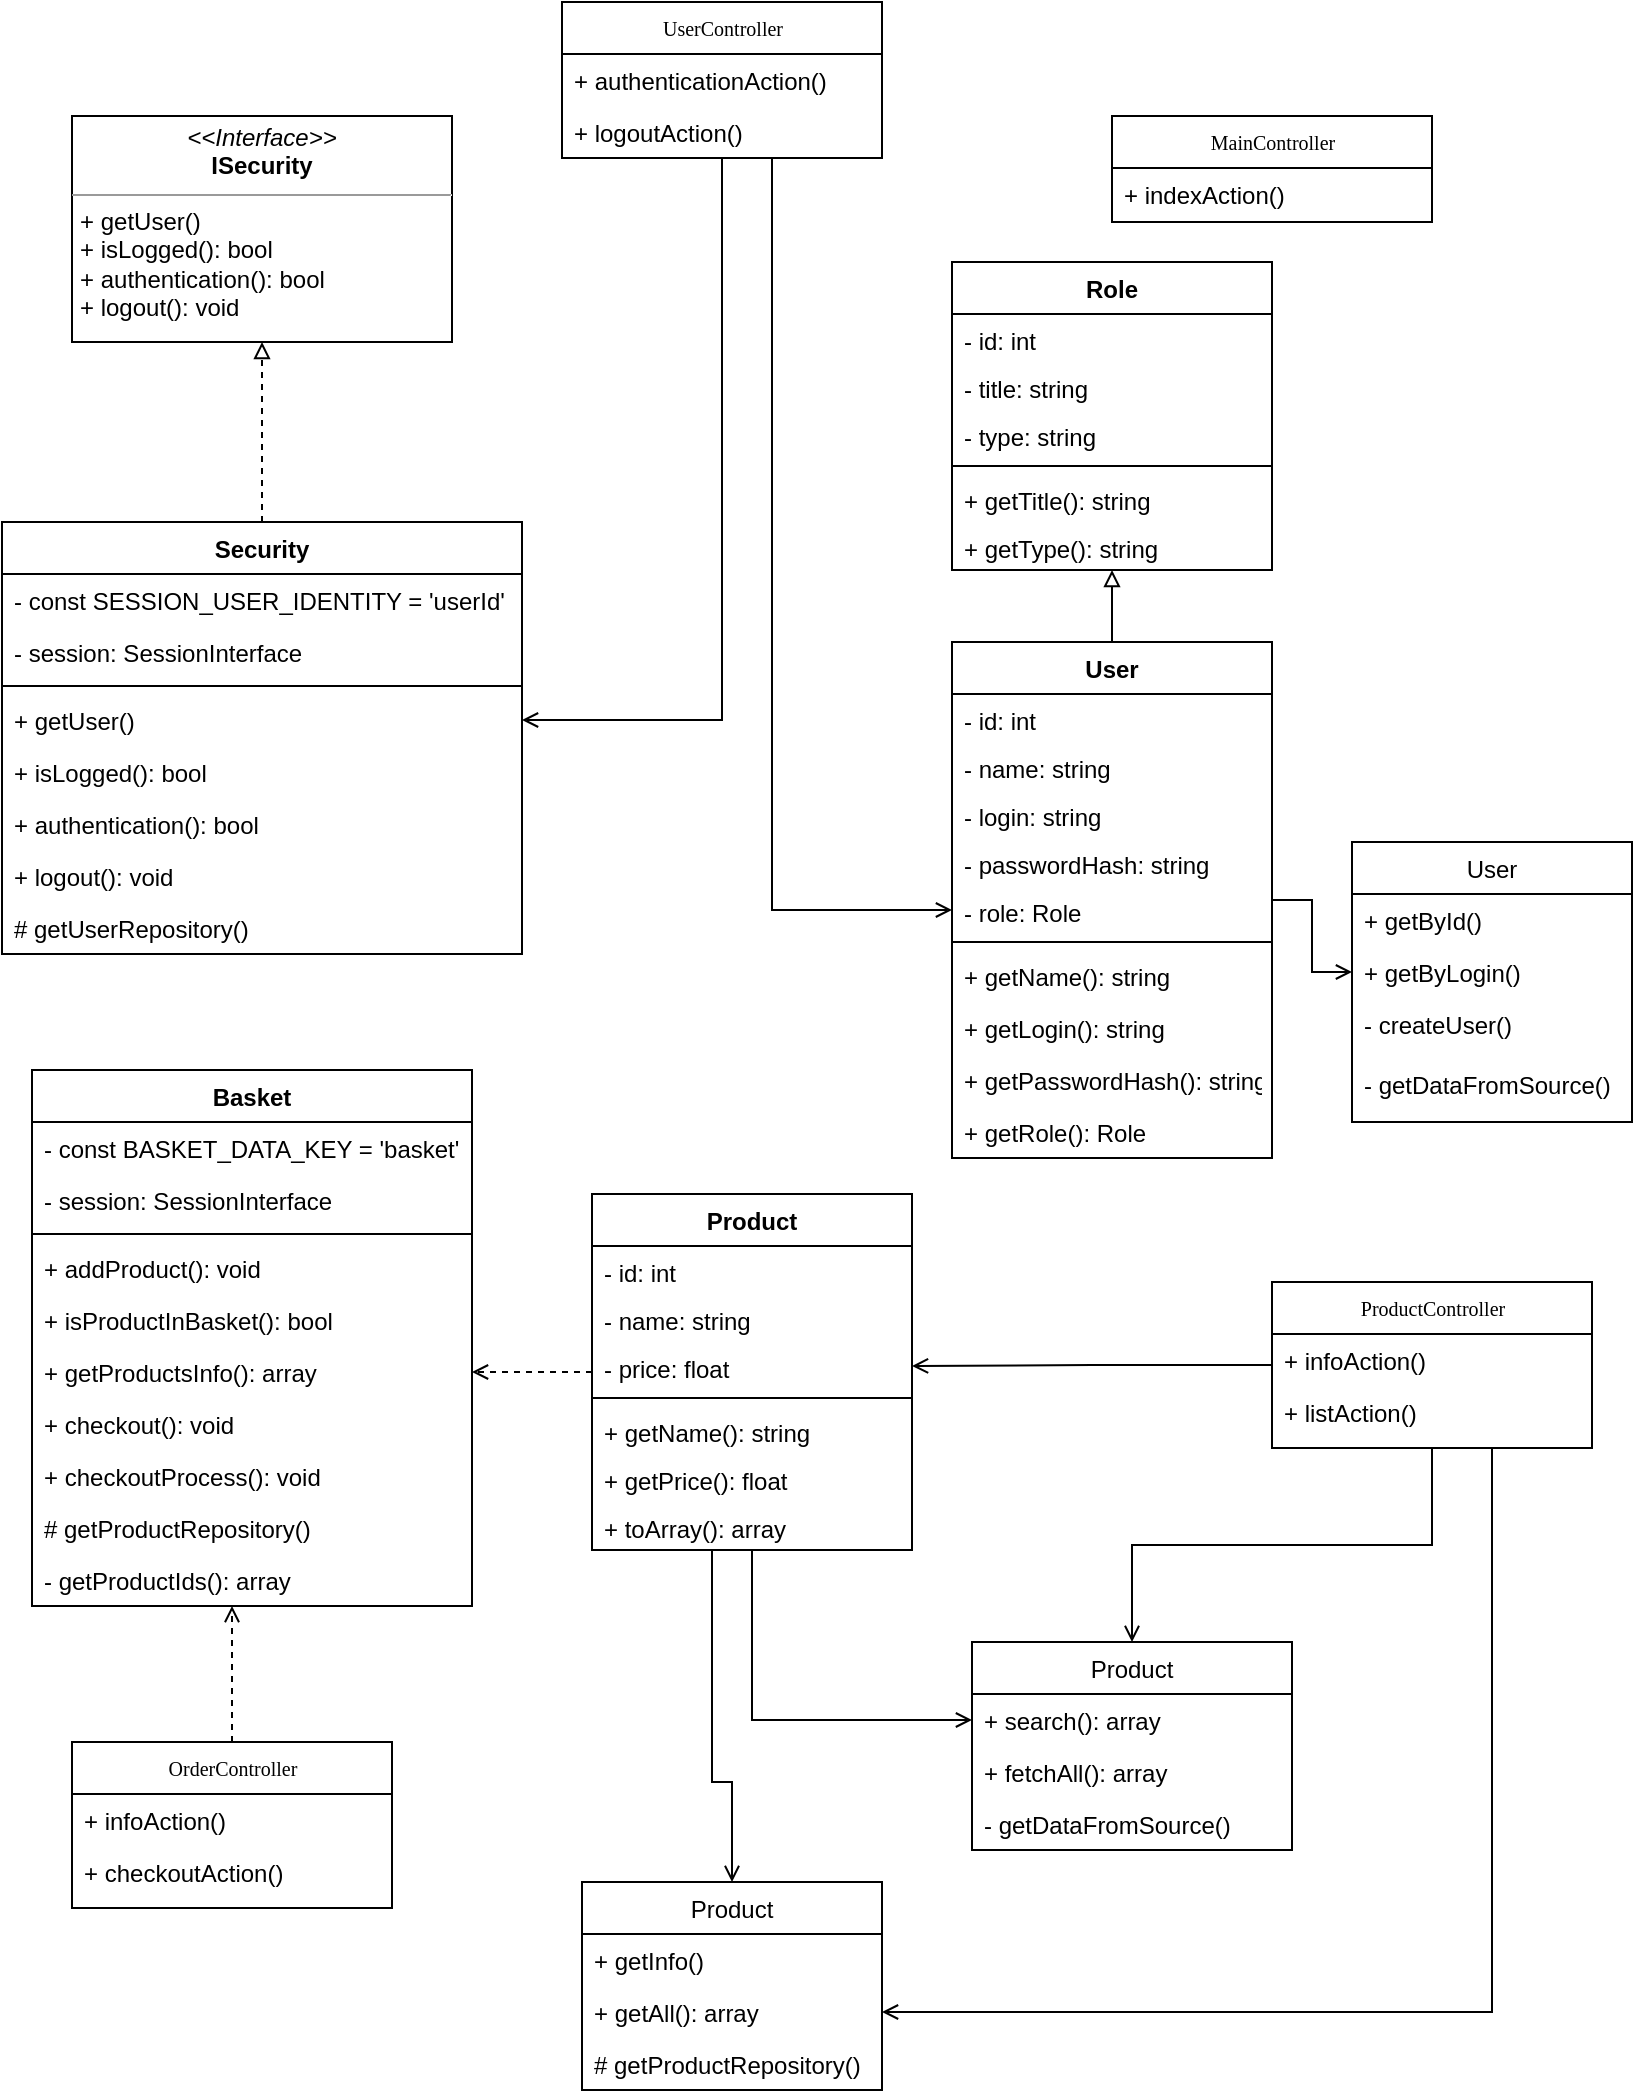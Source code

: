 <mxfile version="14.3.1" type="github">
  <diagram name="Page-1" id="c4acf3e9-155e-7222-9cf6-157b1a14988f">
    <mxGraphModel dx="1038" dy="532" grid="1" gridSize="10" guides="1" tooltips="1" connect="1" arrows="1" fold="1" page="1" pageScale="1" pageWidth="850" pageHeight="1100" background="#ffffff" math="0" shadow="0">
      <root>
        <mxCell id="0" />
        <mxCell id="1" parent="0" />
        <mxCell id="8NRc52Uxz8B7yWI2qlzn-86" value="" style="edgeStyle=orthogonalEdgeStyle;rounded=0;orthogonalLoop=1;jettySize=auto;html=1;endArrow=open;endFill=0;entryX=1;entryY=0.5;entryDx=0;entryDy=0;" parent="1" source="17acba5748e5396b-20" target="8NRc52Uxz8B7yWI2qlzn-34" edge="1">
          <mxGeometry relative="1" as="geometry">
            <Array as="points">
              <mxPoint x="385" y="389" />
            </Array>
          </mxGeometry>
        </mxCell>
        <mxCell id="mBPvuGCudgX4nE0HCD5w-24" value="" style="edgeStyle=orthogonalEdgeStyle;rounded=0;orthogonalLoop=1;jettySize=auto;html=1;endArrow=open;endFill=0;entryX=0;entryY=0.5;entryDx=0;entryDy=0;" edge="1" parent="1" source="17acba5748e5396b-20" target="8NRc52Uxz8B7yWI2qlzn-68">
          <mxGeometry relative="1" as="geometry">
            <mxPoint x="345" y="197" as="targetPoint" />
            <Array as="points">
              <mxPoint x="410" y="484" />
            </Array>
          </mxGeometry>
        </mxCell>
        <mxCell id="17acba5748e5396b-20" value="&lt;font style=&quot;vertical-align: inherit&quot;&gt;&lt;font style=&quot;vertical-align: inherit&quot;&gt;UserController&lt;/font&gt;&lt;/font&gt;" style="swimlane;html=1;fontStyle=0;childLayout=stackLayout;horizontal=1;startSize=26;fillColor=none;horizontalStack=0;resizeParent=1;resizeLast=0;collapsible=1;marginBottom=0;swimlaneFillColor=#ffffff;rounded=0;shadow=0;comic=0;labelBackgroundColor=none;strokeWidth=1;fontFamily=Verdana;fontSize=10;align=center;" parent="1" vertex="1">
          <mxGeometry x="305" y="30" width="160" height="78" as="geometry" />
        </mxCell>
        <mxCell id="17acba5748e5396b-21" value="&lt;font style=&quot;vertical-align: inherit&quot;&gt;&lt;font style=&quot;vertical-align: inherit&quot;&gt;+ authenticationAction()&lt;/font&gt;&lt;/font&gt;" style="text;html=1;strokeColor=none;fillColor=none;align=left;verticalAlign=top;spacingLeft=4;spacingRight=4;whiteSpace=wrap;overflow=hidden;rotatable=0;points=[[0,0.5],[1,0.5]];portConstraint=eastwest;" parent="17acba5748e5396b-20" vertex="1">
          <mxGeometry y="26" width="160" height="26" as="geometry" />
        </mxCell>
        <mxCell id="17acba5748e5396b-24" value="&lt;font style=&quot;vertical-align: inherit&quot;&gt;&lt;font style=&quot;vertical-align: inherit&quot;&gt;&lt;font style=&quot;vertical-align: inherit&quot;&gt;&lt;font style=&quot;vertical-align: inherit&quot;&gt;+&amp;nbsp;logoutAction()&lt;/font&gt;&lt;/font&gt;&lt;/font&gt;&lt;/font&gt;" style="text;html=1;strokeColor=none;fillColor=none;align=left;verticalAlign=top;spacingLeft=4;spacingRight=4;whiteSpace=wrap;overflow=hidden;rotatable=0;points=[[0,0.5],[1,0.5]];portConstraint=eastwest;" parent="17acba5748e5396b-20" vertex="1">
          <mxGeometry y="52" width="160" height="26" as="geometry" />
        </mxCell>
        <mxCell id="17acba5748e5396b-30" value="&lt;font style=&quot;vertical-align: inherit&quot;&gt;&lt;font style=&quot;vertical-align: inherit&quot;&gt;MainController&lt;/font&gt;&lt;/font&gt;" style="swimlane;html=1;fontStyle=0;childLayout=stackLayout;horizontal=1;startSize=26;fillColor=none;horizontalStack=0;resizeParent=1;resizeLast=0;collapsible=1;marginBottom=0;swimlaneFillColor=#ffffff;rounded=0;shadow=0;comic=0;labelBackgroundColor=none;strokeWidth=1;fontFamily=Verdana;fontSize=10;align=center;" parent="1" vertex="1">
          <mxGeometry x="580" y="87" width="160" height="53" as="geometry" />
        </mxCell>
        <mxCell id="17acba5748e5396b-31" value="&lt;font style=&quot;vertical-align: inherit&quot;&gt;&lt;font style=&quot;vertical-align: inherit&quot;&gt;&lt;font style=&quot;vertical-align: inherit&quot;&gt;&lt;font style=&quot;vertical-align: inherit&quot;&gt;+&amp;nbsp;indexAction()&lt;/font&gt;&lt;/font&gt;&lt;/font&gt;&lt;/font&gt;" style="text;html=1;strokeColor=none;fillColor=none;align=left;verticalAlign=top;spacingLeft=4;spacingRight=4;whiteSpace=wrap;overflow=hidden;rotatable=0;points=[[0,0.5],[1,0.5]];portConstraint=eastwest;" parent="17acba5748e5396b-30" vertex="1">
          <mxGeometry y="26" width="160" height="26" as="geometry" />
        </mxCell>
        <mxCell id="8NRc52Uxz8B7yWI2qlzn-90" value="" style="edgeStyle=orthogonalEdgeStyle;rounded=0;orthogonalLoop=1;jettySize=auto;html=1;endArrow=open;endFill=0;entryX=1;entryY=0.5;entryDx=0;entryDy=0;" parent="1" source="17acba5748e5396b-44" target="8NRc52Uxz8B7yWI2qlzn-81" edge="1">
          <mxGeometry relative="1" as="geometry">
            <Array as="points">
              <mxPoint x="770" y="1035" />
            </Array>
          </mxGeometry>
        </mxCell>
        <mxCell id="mBPvuGCudgX4nE0HCD5w-11" value="" style="edgeStyle=orthogonalEdgeStyle;rounded=0;orthogonalLoop=1;jettySize=auto;html=1;endArrow=open;endFill=0;entryX=1;entryY=0.5;entryDx=0;entryDy=0;" edge="1" parent="1" source="17acba5748e5396b-44" target="8NRc52Uxz8B7yWI2qlzn-59">
          <mxGeometry relative="1" as="geometry" />
        </mxCell>
        <mxCell id="mBPvuGCudgX4nE0HCD5w-15" value="" style="edgeStyle=orthogonalEdgeStyle;rounded=0;orthogonalLoop=1;jettySize=auto;html=1;endArrow=open;endFill=0;entryX=0.5;entryY=0;entryDx=0;entryDy=0;" edge="1" parent="1" source="17acba5748e5396b-44" target="8NRc52Uxz8B7yWI2qlzn-16">
          <mxGeometry relative="1" as="geometry" />
        </mxCell>
        <mxCell id="17acba5748e5396b-44" value="&lt;font style=&quot;vertical-align: inherit&quot;&gt;&lt;font style=&quot;vertical-align: inherit&quot;&gt;ProductController&lt;/font&gt;&lt;/font&gt;" style="swimlane;html=1;fontStyle=0;childLayout=stackLayout;horizontal=1;startSize=26;fillColor=none;horizontalStack=0;resizeParent=1;resizeLast=0;collapsible=1;marginBottom=0;swimlaneFillColor=#ffffff;rounded=0;shadow=0;comic=0;labelBackgroundColor=none;strokeWidth=1;fontFamily=Verdana;fontSize=10;align=center;" parent="1" vertex="1">
          <mxGeometry x="660" y="670" width="160" height="83" as="geometry" />
        </mxCell>
        <mxCell id="17acba5748e5396b-45" value="&lt;font style=&quot;vertical-align: inherit&quot;&gt;&lt;font style=&quot;vertical-align: inherit&quot;&gt;+&amp;nbsp;infoAction()&lt;/font&gt;&lt;/font&gt;" style="text;html=1;strokeColor=none;fillColor=none;align=left;verticalAlign=top;spacingLeft=4;spacingRight=4;whiteSpace=wrap;overflow=hidden;rotatable=0;points=[[0,0.5],[1,0.5]];portConstraint=eastwest;" parent="17acba5748e5396b-44" vertex="1">
          <mxGeometry y="26" width="160" height="26" as="geometry" />
        </mxCell>
        <mxCell id="17acba5748e5396b-47" value="&lt;font style=&quot;vertical-align: inherit&quot;&gt;&lt;font style=&quot;vertical-align: inherit&quot;&gt;+&amp;nbsp;listAction()&lt;/font&gt;&lt;/font&gt;" style="text;html=1;strokeColor=none;fillColor=none;align=left;verticalAlign=top;spacingLeft=4;spacingRight=4;whiteSpace=wrap;overflow=hidden;rotatable=0;points=[[0,0.5],[1,0.5]];portConstraint=eastwest;" parent="17acba5748e5396b-44" vertex="1">
          <mxGeometry y="52" width="160" height="26" as="geometry" />
        </mxCell>
        <mxCell id="5d2195bd80daf111-18" value="&lt;p style=&quot;margin: 0px ; margin-top: 4px ; text-align: center&quot;&gt;&lt;i&gt;&amp;lt;&amp;lt;Interface&amp;gt;&amp;gt;&lt;/i&gt;&lt;br&gt;&lt;b&gt;ISecurity&lt;/b&gt;&lt;/p&gt;&lt;hr size=&quot;1&quot;&gt;&lt;p style=&quot;margin: 0px ; margin-left: 4px&quot;&gt;+ getUser()&lt;br&gt;+ isLogged(): bool&lt;/p&gt;&lt;p style=&quot;margin: 0px ; margin-left: 4px&quot;&gt;+ authentication(): bool&lt;br&gt;&lt;/p&gt;&lt;p style=&quot;margin: 0px ; margin-left: 4px&quot;&gt;+&amp;nbsp;logout(): void&lt;/p&gt;" style="verticalAlign=top;align=left;overflow=fill;fontSize=12;fontFamily=Helvetica;html=1;rounded=0;shadow=0;comic=0;labelBackgroundColor=none;strokeWidth=1" parent="1" vertex="1">
          <mxGeometry x="60" y="87" width="190" height="113" as="geometry" />
        </mxCell>
        <mxCell id="mBPvuGCudgX4nE0HCD5w-2" value="" style="edgeStyle=orthogonalEdgeStyle;rounded=0;orthogonalLoop=1;jettySize=auto;html=1;entryX=0;entryY=0.5;entryDx=0;entryDy=0;endArrow=open;endFill=0;exitX=0;exitY=0;exitDx=0;exitDy=0;" edge="1" parent="1" source="mBPvuGCudgX4nE0HCD5w-10" target="8NRc52Uxz8B7yWI2qlzn-17">
          <mxGeometry relative="1" as="geometry">
            <Array as="points">
              <mxPoint x="400" y="889" />
            </Array>
          </mxGeometry>
        </mxCell>
        <mxCell id="mBPvuGCudgX4nE0HCD5w-9" value="" style="edgeStyle=orthogonalEdgeStyle;rounded=0;orthogonalLoop=1;jettySize=auto;html=1;endArrow=open;endFill=0;entryX=1;entryY=0.5;entryDx=0;entryDy=0;dashed=1;" edge="1" parent="1" source="8NRc52Uxz8B7yWI2qlzn-4" target="8NRc52Uxz8B7yWI2qlzn-75">
          <mxGeometry relative="1" as="geometry" />
        </mxCell>
        <mxCell id="mBPvuGCudgX4nE0HCD5w-21" value="" style="edgeStyle=orthogonalEdgeStyle;rounded=0;orthogonalLoop=1;jettySize=auto;html=1;endArrow=open;endFill=0;entryX=0.5;entryY=0;entryDx=0;entryDy=0;" edge="1" parent="1" source="8NRc52Uxz8B7yWI2qlzn-4" target="8NRc52Uxz8B7yWI2qlzn-79">
          <mxGeometry relative="1" as="geometry">
            <mxPoint x="390" y="987" as="targetPoint" />
            <Array as="points">
              <mxPoint x="380" y="920" />
              <mxPoint x="390" y="920" />
            </Array>
          </mxGeometry>
        </mxCell>
        <mxCell id="8NRc52Uxz8B7yWI2qlzn-4" value="Product" style="swimlane;fontStyle=1;align=center;verticalAlign=top;childLayout=stackLayout;horizontal=1;startSize=26;horizontalStack=0;resizeParent=1;resizeParentMax=0;resizeLast=0;collapsible=1;marginBottom=0;" parent="1" vertex="1">
          <mxGeometry x="320" y="626" width="160" height="178" as="geometry" />
        </mxCell>
        <mxCell id="8NRc52Uxz8B7yWI2qlzn-5" value="- id: int" style="text;strokeColor=none;fillColor=none;align=left;verticalAlign=top;spacingLeft=4;spacingRight=4;overflow=hidden;rotatable=0;points=[[0,0.5],[1,0.5]];portConstraint=eastwest;" parent="8NRc52Uxz8B7yWI2qlzn-4" vertex="1">
          <mxGeometry y="26" width="160" height="24" as="geometry" />
        </mxCell>
        <mxCell id="8NRc52Uxz8B7yWI2qlzn-60" value="- name: string" style="text;strokeColor=none;fillColor=none;align=left;verticalAlign=top;spacingLeft=4;spacingRight=4;overflow=hidden;rotatable=0;points=[[0,0.5],[1,0.5]];portConstraint=eastwest;" parent="8NRc52Uxz8B7yWI2qlzn-4" vertex="1">
          <mxGeometry y="50" width="160" height="24" as="geometry" />
        </mxCell>
        <mxCell id="8NRc52Uxz8B7yWI2qlzn-59" value="- price: float" style="text;strokeColor=none;fillColor=none;align=left;verticalAlign=top;spacingLeft=4;spacingRight=4;overflow=hidden;rotatable=0;points=[[0,0.5],[1,0.5]];portConstraint=eastwest;" parent="8NRc52Uxz8B7yWI2qlzn-4" vertex="1">
          <mxGeometry y="74" width="160" height="24" as="geometry" />
        </mxCell>
        <mxCell id="8NRc52Uxz8B7yWI2qlzn-6" value="" style="line;strokeWidth=1;fillColor=none;align=left;verticalAlign=middle;spacingTop=-1;spacingLeft=3;spacingRight=3;rotatable=0;labelPosition=right;points=[];portConstraint=eastwest;" parent="8NRc52Uxz8B7yWI2qlzn-4" vertex="1">
          <mxGeometry y="98" width="160" height="8" as="geometry" />
        </mxCell>
        <mxCell id="8NRc52Uxz8B7yWI2qlzn-7" value="+ getName(): string" style="text;strokeColor=none;fillColor=none;align=left;verticalAlign=top;spacingLeft=4;spacingRight=4;overflow=hidden;rotatable=0;points=[[0,0.5],[1,0.5]];portConstraint=eastwest;" parent="8NRc52Uxz8B7yWI2qlzn-4" vertex="1">
          <mxGeometry y="106" width="160" height="24" as="geometry" />
        </mxCell>
        <mxCell id="8NRc52Uxz8B7yWI2qlzn-63" value="+ getPrice(): float" style="text;strokeColor=none;fillColor=none;align=left;verticalAlign=top;spacingLeft=4;spacingRight=4;overflow=hidden;rotatable=0;points=[[0,0.5],[1,0.5]];portConstraint=eastwest;" parent="8NRc52Uxz8B7yWI2qlzn-4" vertex="1">
          <mxGeometry y="130" width="160" height="24" as="geometry" />
        </mxCell>
        <mxCell id="8NRc52Uxz8B7yWI2qlzn-62" value="+ toArray(): array" style="text;strokeColor=none;fillColor=none;align=left;verticalAlign=top;spacingLeft=4;spacingRight=4;overflow=hidden;rotatable=0;points=[[0,0.5],[1,0.5]];portConstraint=eastwest;" parent="8NRc52Uxz8B7yWI2qlzn-4" vertex="1">
          <mxGeometry y="154" width="160" height="24" as="geometry" />
        </mxCell>
        <mxCell id="mBPvuGCudgX4nE0HCD5w-10" value="" style="whiteSpace=wrap;html=1;rounded=0;shadow=0;fontFamily=Verdana;fontSize=10;fontStyle=0;strokeWidth=1;fillColor=none;swimlaneFillColor=#ffffff;startSize=26;comic=0;" vertex="1" parent="8NRc52Uxz8B7yWI2qlzn-4">
          <mxGeometry y="178" width="160" as="geometry" />
        </mxCell>
        <mxCell id="mBPvuGCudgX4nE0HCD5w-19" value="" style="whiteSpace=wrap;html=1;rounded=0;shadow=0;fontFamily=Verdana;fontSize=10;fontStyle=0;strokeWidth=1;fillColor=none;swimlaneFillColor=#ffffff;startSize=26;comic=0;" vertex="1" parent="8NRc52Uxz8B7yWI2qlzn-4">
          <mxGeometry y="178" width="160" as="geometry" />
        </mxCell>
        <mxCell id="mBPvuGCudgX4nE0HCD5w-16" value="" style="whiteSpace=wrap;html=1;rounded=0;shadow=0;fontFamily=Verdana;fontSize=10;fontStyle=0;strokeWidth=1;fillColor=none;swimlaneFillColor=#ffffff;startSize=26;comic=0;" vertex="1" parent="8NRc52Uxz8B7yWI2qlzn-4">
          <mxGeometry y="178" width="160" as="geometry" />
        </mxCell>
        <mxCell id="8NRc52Uxz8B7yWI2qlzn-8" value="Role&#xa;&#xa;" style="swimlane;fontStyle=1;align=center;verticalAlign=top;childLayout=stackLayout;horizontal=1;startSize=26;horizontalStack=0;resizeParent=1;resizeParentMax=0;resizeLast=0;collapsible=1;marginBottom=0;" parent="1" vertex="1">
          <mxGeometry x="500" y="160" width="160" height="154" as="geometry" />
        </mxCell>
        <mxCell id="8NRc52Uxz8B7yWI2qlzn-9" value="- id: int" style="text;strokeColor=none;fillColor=none;align=left;verticalAlign=top;spacingLeft=4;spacingRight=4;overflow=hidden;rotatable=0;points=[[0,0.5],[1,0.5]];portConstraint=eastwest;" parent="8NRc52Uxz8B7yWI2qlzn-8" vertex="1">
          <mxGeometry y="26" width="160" height="24" as="geometry" />
        </mxCell>
        <mxCell id="8NRc52Uxz8B7yWI2qlzn-54" value="- title: string" style="text;strokeColor=none;fillColor=none;align=left;verticalAlign=top;spacingLeft=4;spacingRight=4;overflow=hidden;rotatable=0;points=[[0,0.5],[1,0.5]];portConstraint=eastwest;" parent="8NRc52Uxz8B7yWI2qlzn-8" vertex="1">
          <mxGeometry y="50" width="160" height="24" as="geometry" />
        </mxCell>
        <mxCell id="8NRc52Uxz8B7yWI2qlzn-55" value="- type: string" style="text;strokeColor=none;fillColor=none;align=left;verticalAlign=top;spacingLeft=4;spacingRight=4;overflow=hidden;rotatable=0;points=[[0,0.5],[1,0.5]];portConstraint=eastwest;" parent="8NRc52Uxz8B7yWI2qlzn-8" vertex="1">
          <mxGeometry y="74" width="160" height="24" as="geometry" />
        </mxCell>
        <mxCell id="8NRc52Uxz8B7yWI2qlzn-10" value="" style="line;strokeWidth=1;fillColor=none;align=left;verticalAlign=middle;spacingTop=-1;spacingLeft=3;spacingRight=3;rotatable=0;labelPosition=right;points=[];portConstraint=eastwest;" parent="8NRc52Uxz8B7yWI2qlzn-8" vertex="1">
          <mxGeometry y="98" width="160" height="8" as="geometry" />
        </mxCell>
        <mxCell id="8NRc52Uxz8B7yWI2qlzn-11" value="+ getTitle(): string" style="text;strokeColor=none;fillColor=none;align=left;verticalAlign=top;spacingLeft=4;spacingRight=4;overflow=hidden;rotatable=0;points=[[0,0.5],[1,0.5]];portConstraint=eastwest;" parent="8NRc52Uxz8B7yWI2qlzn-8" vertex="1">
          <mxGeometry y="106" width="160" height="24" as="geometry" />
        </mxCell>
        <mxCell id="8NRc52Uxz8B7yWI2qlzn-57" value="+ getType(): string&#xa;" style="text;strokeColor=none;fillColor=none;align=left;verticalAlign=top;spacingLeft=4;spacingRight=4;overflow=hidden;rotatable=0;points=[[0,0.5],[1,0.5]];portConstraint=eastwest;" parent="8NRc52Uxz8B7yWI2qlzn-8" vertex="1">
          <mxGeometry y="130" width="160" height="24" as="geometry" />
        </mxCell>
        <mxCell id="8NRc52Uxz8B7yWI2qlzn-84" value="" style="whiteSpace=wrap;html=1;fontStyle=1;verticalAlign=top;startSize=26;" parent="8NRc52Uxz8B7yWI2qlzn-8" vertex="1">
          <mxGeometry y="154" width="160" as="geometry" />
        </mxCell>
        <mxCell id="8NRc52Uxz8B7yWI2qlzn-85" value="" style="edgeStyle=orthogonalEdgeStyle;rounded=0;orthogonalLoop=1;jettySize=auto;html=1;endArrow=block;endFill=0;" parent="1" source="8NRc52Uxz8B7yWI2qlzn-12" target="8NRc52Uxz8B7yWI2qlzn-84" edge="1">
          <mxGeometry relative="1" as="geometry" />
        </mxCell>
        <mxCell id="mBPvuGCudgX4nE0HCD5w-7" value="" style="edgeStyle=orthogonalEdgeStyle;rounded=0;orthogonalLoop=1;jettySize=auto;html=1;endArrow=open;endFill=0;entryX=0;entryY=0.5;entryDx=0;entryDy=0;" edge="1" parent="1" source="8NRc52Uxz8B7yWI2qlzn-12" target="8NRc52Uxz8B7yWI2qlzn-22">
          <mxGeometry relative="1" as="geometry" />
        </mxCell>
        <mxCell id="8NRc52Uxz8B7yWI2qlzn-12" value="User" style="swimlane;fontStyle=1;align=center;verticalAlign=top;childLayout=stackLayout;horizontal=1;startSize=26;horizontalStack=0;resizeParent=1;resizeParentMax=0;resizeLast=0;collapsible=1;marginBottom=0;" parent="1" vertex="1">
          <mxGeometry x="500" y="350" width="160" height="258" as="geometry" />
        </mxCell>
        <mxCell id="8NRc52Uxz8B7yWI2qlzn-13" value="- id: int" style="text;strokeColor=none;fillColor=none;align=left;verticalAlign=top;spacingLeft=4;spacingRight=4;overflow=hidden;rotatable=0;points=[[0,0.5],[1,0.5]];portConstraint=eastwest;" parent="8NRc52Uxz8B7yWI2qlzn-12" vertex="1">
          <mxGeometry y="26" width="160" height="24" as="geometry" />
        </mxCell>
        <mxCell id="8NRc52Uxz8B7yWI2qlzn-66" value="- name: string" style="text;strokeColor=none;fillColor=none;align=left;verticalAlign=top;spacingLeft=4;spacingRight=4;overflow=hidden;rotatable=0;points=[[0,0.5],[1,0.5]];portConstraint=eastwest;" parent="8NRc52Uxz8B7yWI2qlzn-12" vertex="1">
          <mxGeometry y="50" width="160" height="24" as="geometry" />
        </mxCell>
        <mxCell id="8NRc52Uxz8B7yWI2qlzn-67" value="- login: string" style="text;strokeColor=none;fillColor=none;align=left;verticalAlign=top;spacingLeft=4;spacingRight=4;overflow=hidden;rotatable=0;points=[[0,0.5],[1,0.5]];portConstraint=eastwest;" parent="8NRc52Uxz8B7yWI2qlzn-12" vertex="1">
          <mxGeometry y="74" width="160" height="24" as="geometry" />
        </mxCell>
        <mxCell id="8NRc52Uxz8B7yWI2qlzn-65" value="- passwordHash: string" style="text;strokeColor=none;fillColor=none;align=left;verticalAlign=top;spacingLeft=4;spacingRight=4;overflow=hidden;rotatable=0;points=[[0,0.5],[1,0.5]];portConstraint=eastwest;" parent="8NRc52Uxz8B7yWI2qlzn-12" vertex="1">
          <mxGeometry y="98" width="160" height="24" as="geometry" />
        </mxCell>
        <mxCell id="8NRc52Uxz8B7yWI2qlzn-68" value="- role: Role&#xa;" style="text;strokeColor=none;fillColor=none;align=left;verticalAlign=top;spacingLeft=4;spacingRight=4;overflow=hidden;rotatable=0;points=[[0,0.5],[1,0.5]];portConstraint=eastwest;" parent="8NRc52Uxz8B7yWI2qlzn-12" vertex="1">
          <mxGeometry y="122" width="160" height="24" as="geometry" />
        </mxCell>
        <mxCell id="8NRc52Uxz8B7yWI2qlzn-14" value="" style="line;strokeWidth=1;fillColor=none;align=left;verticalAlign=middle;spacingTop=-1;spacingLeft=3;spacingRight=3;rotatable=0;labelPosition=right;points=[];portConstraint=eastwest;" parent="8NRc52Uxz8B7yWI2qlzn-12" vertex="1">
          <mxGeometry y="146" width="160" height="8" as="geometry" />
        </mxCell>
        <mxCell id="8NRc52Uxz8B7yWI2qlzn-15" value="+ getName(): string" style="text;strokeColor=none;fillColor=none;align=left;verticalAlign=top;spacingLeft=4;spacingRight=4;overflow=hidden;rotatable=0;points=[[0,0.5],[1,0.5]];portConstraint=eastwest;" parent="8NRc52Uxz8B7yWI2qlzn-12" vertex="1">
          <mxGeometry y="154" width="160" height="26" as="geometry" />
        </mxCell>
        <mxCell id="8NRc52Uxz8B7yWI2qlzn-71" value="+ getLogin(): string" style="text;strokeColor=none;fillColor=none;align=left;verticalAlign=top;spacingLeft=4;spacingRight=4;overflow=hidden;rotatable=0;points=[[0,0.5],[1,0.5]];portConstraint=eastwest;" parent="8NRc52Uxz8B7yWI2qlzn-12" vertex="1">
          <mxGeometry y="180" width="160" height="26" as="geometry" />
        </mxCell>
        <mxCell id="8NRc52Uxz8B7yWI2qlzn-72" value="+ getPasswordHash(): string" style="text;strokeColor=none;fillColor=none;align=left;verticalAlign=top;spacingLeft=4;spacingRight=4;overflow=hidden;rotatable=0;points=[[0,0.5],[1,0.5]];portConstraint=eastwest;" parent="8NRc52Uxz8B7yWI2qlzn-12" vertex="1">
          <mxGeometry y="206" width="160" height="26" as="geometry" />
        </mxCell>
        <mxCell id="8NRc52Uxz8B7yWI2qlzn-70" value="+ getRole(): Role" style="text;strokeColor=none;fillColor=none;align=left;verticalAlign=top;spacingLeft=4;spacingRight=4;overflow=hidden;rotatable=0;points=[[0,0.5],[1,0.5]];portConstraint=eastwest;" parent="8NRc52Uxz8B7yWI2qlzn-12" vertex="1">
          <mxGeometry y="232" width="160" height="26" as="geometry" />
        </mxCell>
        <mxCell id="8NRc52Uxz8B7yWI2qlzn-16" value="Product" style="swimlane;fontStyle=0;childLayout=stackLayout;horizontal=1;startSize=26;fillColor=none;horizontalStack=0;resizeParent=1;resizeParentMax=0;resizeLast=0;collapsible=1;marginBottom=0;" parent="1" vertex="1">
          <mxGeometry x="510" y="850" width="160" height="104" as="geometry" />
        </mxCell>
        <mxCell id="8NRc52Uxz8B7yWI2qlzn-17" value="+ search(): array" style="text;strokeColor=none;fillColor=none;align=left;verticalAlign=top;spacingLeft=4;spacingRight=4;overflow=hidden;rotatable=0;points=[[0,0.5],[1,0.5]];portConstraint=eastwest;" parent="8NRc52Uxz8B7yWI2qlzn-16" vertex="1">
          <mxGeometry y="26" width="160" height="26" as="geometry" />
        </mxCell>
        <mxCell id="8NRc52Uxz8B7yWI2qlzn-18" value="+ fetchAll(): array" style="text;strokeColor=none;fillColor=none;align=left;verticalAlign=top;spacingLeft=4;spacingRight=4;overflow=hidden;rotatable=0;points=[[0,0.5],[1,0.5]];portConstraint=eastwest;" parent="8NRc52Uxz8B7yWI2qlzn-16" vertex="1">
          <mxGeometry y="52" width="160" height="26" as="geometry" />
        </mxCell>
        <mxCell id="8NRc52Uxz8B7yWI2qlzn-19" value="- getDataFromSource()" style="text;strokeColor=none;fillColor=none;align=left;verticalAlign=top;spacingLeft=4;spacingRight=4;overflow=hidden;rotatable=0;points=[[0,0.5],[1,0.5]];portConstraint=eastwest;" parent="8NRc52Uxz8B7yWI2qlzn-16" vertex="1">
          <mxGeometry y="78" width="160" height="26" as="geometry" />
        </mxCell>
        <mxCell id="mBPvuGCudgX4nE0HCD5w-1" value="" style="whiteSpace=wrap;html=1;fontStyle=1;verticalAlign=top;startSize=26;" vertex="1" parent="8NRc52Uxz8B7yWI2qlzn-16">
          <mxGeometry y="104" width="160" as="geometry" />
        </mxCell>
        <mxCell id="mBPvuGCudgX4nE0HCD5w-12" value="" style="whiteSpace=wrap;html=1;rounded=0;shadow=0;fontFamily=Verdana;fontSize=10;fontStyle=0;strokeWidth=1;fillColor=none;swimlaneFillColor=#ffffff;startSize=26;comic=0;" vertex="1" parent="8NRc52Uxz8B7yWI2qlzn-16">
          <mxGeometry y="104" width="160" as="geometry" />
        </mxCell>
        <mxCell id="mBPvuGCudgX4nE0HCD5w-14" value="" style="whiteSpace=wrap;html=1;rounded=0;shadow=0;fontFamily=Verdana;fontSize=10;fontStyle=0;strokeWidth=1;fillColor=none;swimlaneFillColor=#ffffff;startSize=26;comic=0;" vertex="1" parent="8NRc52Uxz8B7yWI2qlzn-16">
          <mxGeometry y="104" width="160" as="geometry" />
        </mxCell>
        <mxCell id="8NRc52Uxz8B7yWI2qlzn-20" value="User" style="swimlane;fontStyle=0;childLayout=stackLayout;horizontal=1;startSize=26;fillColor=none;horizontalStack=0;resizeParent=1;resizeParentMax=0;resizeLast=0;collapsible=1;marginBottom=0;" parent="1" vertex="1">
          <mxGeometry x="700" y="450" width="140" height="140" as="geometry">
            <mxRectangle x="580" y="590" width="60" height="26" as="alternateBounds" />
          </mxGeometry>
        </mxCell>
        <mxCell id="8NRc52Uxz8B7yWI2qlzn-21" value="+ getById()" style="text;strokeColor=none;fillColor=none;align=left;verticalAlign=top;spacingLeft=4;spacingRight=4;overflow=hidden;rotatable=0;points=[[0,0.5],[1,0.5]];portConstraint=eastwest;" parent="8NRc52Uxz8B7yWI2qlzn-20" vertex="1">
          <mxGeometry y="26" width="140" height="26" as="geometry" />
        </mxCell>
        <mxCell id="8NRc52Uxz8B7yWI2qlzn-22" value="+ getByLogin()" style="text;strokeColor=none;fillColor=none;align=left;verticalAlign=top;spacingLeft=4;spacingRight=4;overflow=hidden;rotatable=0;points=[[0,0.5],[1,0.5]];portConstraint=eastwest;" parent="8NRc52Uxz8B7yWI2qlzn-20" vertex="1">
          <mxGeometry y="52" width="140" height="26" as="geometry" />
        </mxCell>
        <mxCell id="8NRc52Uxz8B7yWI2qlzn-27" value="- createUser()" style="text;strokeColor=none;fillColor=none;align=left;verticalAlign=top;spacingLeft=4;spacingRight=4;overflow=hidden;rotatable=0;points=[[0,0.5],[1,0.5]];portConstraint=eastwest;" parent="8NRc52Uxz8B7yWI2qlzn-20" vertex="1">
          <mxGeometry y="78" width="140" height="30" as="geometry" />
        </mxCell>
        <mxCell id="8NRc52Uxz8B7yWI2qlzn-23" value="- getDataFromSource()" style="text;strokeColor=none;fillColor=none;align=left;verticalAlign=top;spacingLeft=4;spacingRight=4;overflow=hidden;rotatable=0;points=[[0,0.5],[1,0.5]];portConstraint=eastwest;" parent="8NRc52Uxz8B7yWI2qlzn-20" vertex="1">
          <mxGeometry y="108" width="140" height="32" as="geometry" />
        </mxCell>
        <mxCell id="8NRc52Uxz8B7yWI2qlzn-41" value="" style="edgeStyle=orthogonalEdgeStyle;rounded=0;orthogonalLoop=1;jettySize=auto;html=1;dashed=1;endArrow=block;endFill=0;" parent="1" source="8NRc52Uxz8B7yWI2qlzn-31" target="5d2195bd80daf111-18" edge="1">
          <mxGeometry relative="1" as="geometry" />
        </mxCell>
        <mxCell id="8NRc52Uxz8B7yWI2qlzn-31" value="Security" style="swimlane;fontStyle=1;align=center;verticalAlign=top;childLayout=stackLayout;horizontal=1;startSize=26;horizontalStack=0;resizeParent=1;resizeParentMax=0;resizeLast=0;collapsible=1;marginBottom=0;" parent="1" vertex="1">
          <mxGeometry x="25" y="290" width="260" height="216" as="geometry" />
        </mxCell>
        <mxCell id="8NRc52Uxz8B7yWI2qlzn-35" value="- const SESSION_USER_IDENTITY = &#39;userId&#39;" style="text;strokeColor=none;fillColor=none;align=left;verticalAlign=top;spacingLeft=4;spacingRight=4;overflow=hidden;rotatable=0;points=[[0,0.5],[1,0.5]];portConstraint=eastwest;" parent="8NRc52Uxz8B7yWI2qlzn-31" vertex="1">
          <mxGeometry y="26" width="260" height="26" as="geometry" />
        </mxCell>
        <mxCell id="8NRc52Uxz8B7yWI2qlzn-32" value="- session: SessionInterface" style="text;strokeColor=none;fillColor=none;align=left;verticalAlign=top;spacingLeft=4;spacingRight=4;overflow=hidden;rotatable=0;points=[[0,0.5],[1,0.5]];portConstraint=eastwest;" parent="8NRc52Uxz8B7yWI2qlzn-31" vertex="1">
          <mxGeometry y="52" width="260" height="26" as="geometry" />
        </mxCell>
        <mxCell id="8NRc52Uxz8B7yWI2qlzn-33" value="" style="line;strokeWidth=1;fillColor=none;align=left;verticalAlign=middle;spacingTop=-1;spacingLeft=3;spacingRight=3;rotatable=0;labelPosition=right;points=[];portConstraint=eastwest;" parent="8NRc52Uxz8B7yWI2qlzn-31" vertex="1">
          <mxGeometry y="78" width="260" height="8" as="geometry" />
        </mxCell>
        <mxCell id="8NRc52Uxz8B7yWI2qlzn-34" value="+ getUser()" style="text;strokeColor=none;fillColor=none;align=left;verticalAlign=top;spacingLeft=4;spacingRight=4;overflow=hidden;rotatable=0;points=[[0,0.5],[1,0.5]];portConstraint=eastwest;" parent="8NRc52Uxz8B7yWI2qlzn-31" vertex="1">
          <mxGeometry y="86" width="260" height="26" as="geometry" />
        </mxCell>
        <mxCell id="8NRc52Uxz8B7yWI2qlzn-37" value="+ isLogged(): bool" style="text;strokeColor=none;fillColor=none;align=left;verticalAlign=top;spacingLeft=4;spacingRight=4;overflow=hidden;rotatable=0;points=[[0,0.5],[1,0.5]];portConstraint=eastwest;" parent="8NRc52Uxz8B7yWI2qlzn-31" vertex="1">
          <mxGeometry y="112" width="260" height="26" as="geometry" />
        </mxCell>
        <mxCell id="8NRc52Uxz8B7yWI2qlzn-39" value="+ authentication(): bool" style="text;strokeColor=none;fillColor=none;align=left;verticalAlign=top;spacingLeft=4;spacingRight=4;overflow=hidden;rotatable=0;points=[[0,0.5],[1,0.5]];portConstraint=eastwest;" parent="8NRc52Uxz8B7yWI2qlzn-31" vertex="1">
          <mxGeometry y="138" width="260" height="26" as="geometry" />
        </mxCell>
        <mxCell id="8NRc52Uxz8B7yWI2qlzn-38" value="+ logout(): void" style="text;strokeColor=none;fillColor=none;align=left;verticalAlign=top;spacingLeft=4;spacingRight=4;overflow=hidden;rotatable=0;points=[[0,0.5],[1,0.5]];portConstraint=eastwest;" parent="8NRc52Uxz8B7yWI2qlzn-31" vertex="1">
          <mxGeometry y="164" width="260" height="26" as="geometry" />
        </mxCell>
        <mxCell id="8NRc52Uxz8B7yWI2qlzn-36" value="# getUserRepository()" style="text;strokeColor=none;fillColor=none;align=left;verticalAlign=top;spacingLeft=4;spacingRight=4;overflow=hidden;rotatable=0;points=[[0,0.5],[1,0.5]];portConstraint=eastwest;" parent="8NRc52Uxz8B7yWI2qlzn-31" vertex="1">
          <mxGeometry y="190" width="260" height="26" as="geometry" />
        </mxCell>
        <mxCell id="8NRc52Uxz8B7yWI2qlzn-46" value="Basket" style="swimlane;fontStyle=1;align=center;verticalAlign=top;childLayout=stackLayout;horizontal=1;startSize=26;horizontalStack=0;resizeParent=1;resizeParentMax=0;resizeLast=0;collapsible=1;marginBottom=0;" parent="1" vertex="1">
          <mxGeometry x="40" y="564" width="220" height="268" as="geometry" />
        </mxCell>
        <mxCell id="8NRc52Uxz8B7yWI2qlzn-47" value="- const BASKET_DATA_KEY = &#39;basket&#39;" style="text;strokeColor=none;fillColor=none;align=left;verticalAlign=top;spacingLeft=4;spacingRight=4;overflow=hidden;rotatable=0;points=[[0,0.5],[1,0.5]];portConstraint=eastwest;" parent="8NRc52Uxz8B7yWI2qlzn-46" vertex="1">
          <mxGeometry y="26" width="220" height="26" as="geometry" />
        </mxCell>
        <mxCell id="8NRc52Uxz8B7yWI2qlzn-50" value="- session: SessionInterface" style="text;strokeColor=none;fillColor=none;align=left;verticalAlign=top;spacingLeft=4;spacingRight=4;overflow=hidden;rotatable=0;points=[[0,0.5],[1,0.5]];portConstraint=eastwest;" parent="8NRc52Uxz8B7yWI2qlzn-46" vertex="1">
          <mxGeometry y="52" width="220" height="26" as="geometry" />
        </mxCell>
        <mxCell id="8NRc52Uxz8B7yWI2qlzn-48" value="" style="line;strokeWidth=1;fillColor=none;align=left;verticalAlign=middle;spacingTop=-1;spacingLeft=3;spacingRight=3;rotatable=0;labelPosition=right;points=[];portConstraint=eastwest;" parent="8NRc52Uxz8B7yWI2qlzn-46" vertex="1">
          <mxGeometry y="78" width="220" height="8" as="geometry" />
        </mxCell>
        <mxCell id="8NRc52Uxz8B7yWI2qlzn-49" value="+ addProduct(): void" style="text;strokeColor=none;fillColor=none;align=left;verticalAlign=top;spacingLeft=4;spacingRight=4;overflow=hidden;rotatable=0;points=[[0,0.5],[1,0.5]];portConstraint=eastwest;" parent="8NRc52Uxz8B7yWI2qlzn-46" vertex="1">
          <mxGeometry y="86" width="220" height="26" as="geometry" />
        </mxCell>
        <mxCell id="8NRc52Uxz8B7yWI2qlzn-73" value="+ isProductInBasket(): bool" style="text;strokeColor=none;fillColor=none;align=left;verticalAlign=top;spacingLeft=4;spacingRight=4;overflow=hidden;rotatable=0;points=[[0,0.5],[1,0.5]];portConstraint=eastwest;" parent="8NRc52Uxz8B7yWI2qlzn-46" vertex="1">
          <mxGeometry y="112" width="220" height="26" as="geometry" />
        </mxCell>
        <mxCell id="8NRc52Uxz8B7yWI2qlzn-75" value="+ getProductsInfo(): array" style="text;strokeColor=none;fillColor=none;align=left;verticalAlign=top;spacingLeft=4;spacingRight=4;overflow=hidden;rotatable=0;points=[[0,0.5],[1,0.5]];portConstraint=eastwest;" parent="8NRc52Uxz8B7yWI2qlzn-46" vertex="1">
          <mxGeometry y="138" width="220" height="26" as="geometry" />
        </mxCell>
        <mxCell id="8NRc52Uxz8B7yWI2qlzn-78" value="+ checkout(): void" style="text;strokeColor=none;fillColor=none;align=left;verticalAlign=top;spacingLeft=4;spacingRight=4;overflow=hidden;rotatable=0;points=[[0,0.5],[1,0.5]];portConstraint=eastwest;" parent="8NRc52Uxz8B7yWI2qlzn-46" vertex="1">
          <mxGeometry y="164" width="220" height="26" as="geometry" />
        </mxCell>
        <mxCell id="8NRc52Uxz8B7yWI2qlzn-77" value="+ checkoutProcess(): void" style="text;strokeColor=none;fillColor=none;align=left;verticalAlign=top;spacingLeft=4;spacingRight=4;overflow=hidden;rotatable=0;points=[[0,0.5],[1,0.5]];portConstraint=eastwest;" parent="8NRc52Uxz8B7yWI2qlzn-46" vertex="1">
          <mxGeometry y="190" width="220" height="26" as="geometry" />
        </mxCell>
        <mxCell id="8NRc52Uxz8B7yWI2qlzn-76" value="# getProductRepository()" style="text;strokeColor=none;fillColor=none;align=left;verticalAlign=top;spacingLeft=4;spacingRight=4;overflow=hidden;rotatable=0;points=[[0,0.5],[1,0.5]];portConstraint=eastwest;" parent="8NRc52Uxz8B7yWI2qlzn-46" vertex="1">
          <mxGeometry y="216" width="220" height="26" as="geometry" />
        </mxCell>
        <mxCell id="8NRc52Uxz8B7yWI2qlzn-74" value="- getProductIds(): array" style="text;strokeColor=none;fillColor=none;align=left;verticalAlign=top;spacingLeft=4;spacingRight=4;overflow=hidden;rotatable=0;points=[[0,0.5],[1,0.5]];portConstraint=eastwest;" parent="8NRc52Uxz8B7yWI2qlzn-46" vertex="1">
          <mxGeometry y="242" width="220" height="26" as="geometry" />
        </mxCell>
        <mxCell id="8NRc52Uxz8B7yWI2qlzn-87" value="" style="whiteSpace=wrap;html=1;rounded=0;shadow=0;fontFamily=Verdana;fontSize=10;fontStyle=0;strokeWidth=1;fillColor=none;swimlaneFillColor=#ffffff;startSize=26;comic=0;" parent="8NRc52Uxz8B7yWI2qlzn-46" vertex="1">
          <mxGeometry y="268" width="220" as="geometry" />
        </mxCell>
        <mxCell id="mBPvuGCudgX4nE0HCD5w-8" value="" style="whiteSpace=wrap;html=1;fontStyle=1;verticalAlign=top;startSize=26;" vertex="1" parent="8NRc52Uxz8B7yWI2qlzn-46">
          <mxGeometry y="268" width="220" as="geometry" />
        </mxCell>
        <mxCell id="8NRc52Uxz8B7yWI2qlzn-79" value="Product" style="swimlane;fontStyle=0;childLayout=stackLayout;horizontal=1;startSize=26;fillColor=none;horizontalStack=0;resizeParent=1;resizeParentMax=0;resizeLast=0;collapsible=1;marginBottom=0;" parent="1" vertex="1">
          <mxGeometry x="315" y="970" width="150" height="104" as="geometry" />
        </mxCell>
        <mxCell id="8NRc52Uxz8B7yWI2qlzn-80" value="+ getInfo()" style="text;strokeColor=none;fillColor=none;align=left;verticalAlign=top;spacingLeft=4;spacingRight=4;overflow=hidden;rotatable=0;points=[[0,0.5],[1,0.5]];portConstraint=eastwest;" parent="8NRc52Uxz8B7yWI2qlzn-79" vertex="1">
          <mxGeometry y="26" width="150" height="26" as="geometry" />
        </mxCell>
        <mxCell id="8NRc52Uxz8B7yWI2qlzn-81" value="+ getAll(): array" style="text;strokeColor=none;fillColor=none;align=left;verticalAlign=top;spacingLeft=4;spacingRight=4;overflow=hidden;rotatable=0;points=[[0,0.5],[1,0.5]];portConstraint=eastwest;" parent="8NRc52Uxz8B7yWI2qlzn-79" vertex="1">
          <mxGeometry y="52" width="150" height="26" as="geometry" />
        </mxCell>
        <mxCell id="8NRc52Uxz8B7yWI2qlzn-82" value="# getProductRepository()" style="text;strokeColor=none;fillColor=none;align=left;verticalAlign=top;spacingLeft=4;spacingRight=4;overflow=hidden;rotatable=0;points=[[0,0.5],[1,0.5]];portConstraint=eastwest;" parent="8NRc52Uxz8B7yWI2qlzn-79" vertex="1">
          <mxGeometry y="78" width="150" height="26" as="geometry" />
        </mxCell>
        <mxCell id="8NRc52Uxz8B7yWI2qlzn-89" value="" style="whiteSpace=wrap;html=1;rounded=0;shadow=0;fontFamily=Verdana;fontSize=10;fontStyle=0;strokeWidth=1;fillColor=none;swimlaneFillColor=#ffffff;startSize=26;comic=0;" parent="8NRc52Uxz8B7yWI2qlzn-79" vertex="1">
          <mxGeometry y="104" width="150" as="geometry" />
        </mxCell>
        <mxCell id="8NRc52Uxz8B7yWI2qlzn-88" value="" style="edgeStyle=orthogonalEdgeStyle;rounded=0;orthogonalLoop=1;jettySize=auto;html=1;endArrow=open;endFill=0;dashed=1;" parent="1" source="17acba5748e5396b-2" target="8NRc52Uxz8B7yWI2qlzn-87" edge="1">
          <mxGeometry relative="1" as="geometry" />
        </mxCell>
        <mxCell id="17acba5748e5396b-2" value="&lt;font style=&quot;vertical-align: inherit&quot;&gt;&lt;font style=&quot;vertical-align: inherit&quot;&gt;OrderController&lt;br&gt;&lt;/font&gt;&lt;/font&gt;" style="swimlane;html=1;fontStyle=0;childLayout=stackLayout;horizontal=1;startSize=26;fillColor=none;horizontalStack=0;resizeParent=1;resizeLast=0;collapsible=1;marginBottom=0;swimlaneFillColor=#ffffff;rounded=0;shadow=0;comic=0;labelBackgroundColor=none;strokeWidth=1;fontFamily=Verdana;fontSize=10;align=center;" parent="1" vertex="1">
          <mxGeometry x="60" y="900" width="160" height="83" as="geometry" />
        </mxCell>
        <mxCell id="17acba5748e5396b-3" value="&lt;font style=&quot;vertical-align: inherit&quot;&gt;&lt;font style=&quot;vertical-align: inherit&quot;&gt;&lt;font style=&quot;vertical-align: inherit&quot;&gt;&lt;font style=&quot;vertical-align: inherit&quot;&gt;+&amp;nbsp;infoAction()&lt;/font&gt;&lt;/font&gt;&lt;/font&gt;&lt;/font&gt;" style="text;html=1;strokeColor=none;fillColor=none;align=left;verticalAlign=top;spacingLeft=4;spacingRight=4;whiteSpace=wrap;overflow=hidden;rotatable=0;points=[[0,0.5],[1,0.5]];portConstraint=eastwest;" parent="17acba5748e5396b-2" vertex="1">
          <mxGeometry y="26" width="160" height="26" as="geometry" />
        </mxCell>
        <mxCell id="17acba5748e5396b-4" value="&lt;font style=&quot;vertical-align: inherit&quot;&gt;&lt;font style=&quot;vertical-align: inherit&quot;&gt;+&amp;nbsp;checkoutAction()&lt;/font&gt;&lt;/font&gt;" style="text;html=1;strokeColor=none;fillColor=none;align=left;verticalAlign=top;spacingLeft=4;spacingRight=4;whiteSpace=wrap;overflow=hidden;rotatable=0;points=[[0,0.5],[1,0.5]];portConstraint=eastwest;" parent="17acba5748e5396b-2" vertex="1">
          <mxGeometry y="52" width="160" height="26" as="geometry" />
        </mxCell>
        <mxCell id="mBPvuGCudgX4nE0HCD5w-6" value="" style="whiteSpace=wrap;html=1;fontStyle=1;verticalAlign=top;startSize=26;" vertex="1" parent="1">
          <mxGeometry x="700" y="564" width="140" as="geometry" />
        </mxCell>
      </root>
    </mxGraphModel>
  </diagram>
</mxfile>
